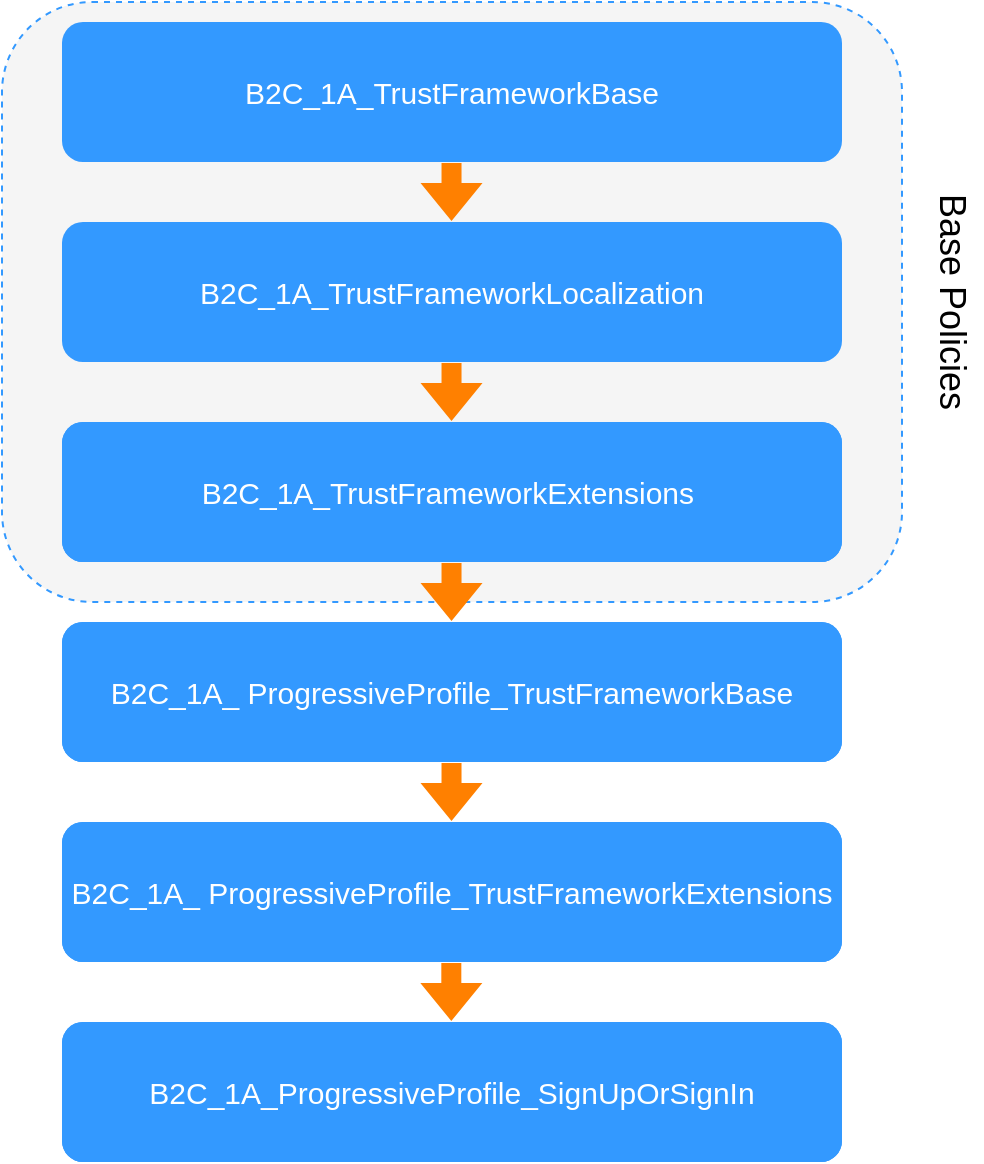 <mxfile version="20.2.3" type="device"><diagram id="7nVB-Ec8TmMA2_E8X8Tx" name="Strona-1"><mxGraphModel dx="1419" dy="1043" grid="1" gridSize="10" guides="1" tooltips="1" connect="1" arrows="1" fold="1" page="1" pageScale="1" pageWidth="827" pageHeight="1169" math="0" shadow="0"><root><mxCell id="0"/><mxCell id="1" parent="0"/><mxCell id="JdEinV2RCAJcEvOe34j1-1" value="" style="rounded=1;whiteSpace=wrap;html=1;fontSize=17;dashed=1;fillColor=#f5f5f5;fontColor=#333333;strokeColor=#3399FF;" vertex="1" parent="1"><mxGeometry x="180" y="290" width="450" height="300" as="geometry"/></mxCell><mxCell id="JdEinV2RCAJcEvOe34j1-7" value="" style="shape=flexArrow;endArrow=classic;html=1;rounded=0;fontColor=none;noLabel=1;labelBackgroundColor=default;labelBorderColor=none;strokeColor=none;fillColor=#FF8000;" edge="1" parent="1"><mxGeometry width="50" height="50" relative="1" as="geometry"><mxPoint x="404.76" y="370" as="sourcePoint"/><mxPoint x="404.76" y="400" as="targetPoint"/></mxGeometry></mxCell><mxCell id="JdEinV2RCAJcEvOe34j1-11" value="Base Policies&lt;br style=&quot;font-size: 18px;&quot;&gt;" style="text;html=1;strokeColor=none;fillColor=none;align=center;verticalAlign=middle;whiteSpace=wrap;rounded=0;rotation=90;fontSize=18;" vertex="1" parent="1"><mxGeometry x="580" y="425" width="150" height="30" as="geometry"/></mxCell><mxCell id="JdEinV2RCAJcEvOe34j1-17" value="" style="shape=flexArrow;endArrow=classic;html=1;rounded=0;fontColor=none;noLabel=1;labelBackgroundColor=default;labelBorderColor=none;strokeColor=none;fillColor=#FF8000;" edge="1" parent="1"><mxGeometry width="50" height="50" relative="1" as="geometry"><mxPoint x="404.76" y="470" as="sourcePoint"/><mxPoint x="404.76" y="500" as="targetPoint"/></mxGeometry></mxCell><mxCell id="JdEinV2RCAJcEvOe34j1-21" value="" style="shape=flexArrow;endArrow=classic;html=1;rounded=0;fontColor=none;noLabel=1;labelBackgroundColor=default;labelBorderColor=none;strokeColor=none;fillColor=#FF8000;" edge="1" parent="1"><mxGeometry width="50" height="50" relative="1" as="geometry"><mxPoint x="404.76" y="570" as="sourcePoint"/><mxPoint x="404.76" y="600" as="targetPoint"/></mxGeometry></mxCell><mxCell id="JdEinV2RCAJcEvOe34j1-23" value="" style="shape=flexArrow;endArrow=classic;html=1;rounded=0;fontColor=none;noLabel=1;labelBackgroundColor=default;labelBorderColor=none;strokeColor=none;fillColor=#FF8000;" edge="1" parent="1"><mxGeometry width="50" height="50" relative="1" as="geometry"><mxPoint x="404.76" y="670" as="sourcePoint"/><mxPoint x="404.76" y="700" as="targetPoint"/></mxGeometry></mxCell><mxCell id="JdEinV2RCAJcEvOe34j1-24" value="&lt;span style=&quot;font-style: normal; font-size: 15px;&quot;&gt;B2C_1A_TrustFrameworkBase&lt;/span&gt;" style="rounded=1;whiteSpace=wrap;html=1;fontSize=15;fillColor=#3399FF;strokeColor=none;fontStyle=2;fontColor=#FFFFFF;" vertex="1" parent="1"><mxGeometry x="210" y="300" width="390" height="70" as="geometry"/></mxCell><mxCell id="JdEinV2RCAJcEvOe34j1-25" value="&lt;span style=&quot;font-style: normal; font-size: 15px;&quot;&gt;B2C_1A_TrustFrameworkLocalization&lt;/span&gt;" style="rounded=1;whiteSpace=wrap;html=1;fontSize=15;fillColor=#3399FF;strokeColor=none;fontStyle=2;fontColor=#FFFFFF;" vertex="1" parent="1"><mxGeometry x="210" y="400" width="390" height="70" as="geometry"/></mxCell><mxCell id="JdEinV2RCAJcEvOe34j1-26" value="&lt;span style=&quot;font-style: normal; font-size: 16px;&quot;&gt;B2C_1A_TrustFrameworkExtensions&amp;nbsp;&lt;/span&gt;" style="rounded=1;whiteSpace=wrap;html=1;fontSize=16;fillColor=#3399FF;strokeColor=none;fontStyle=2;fontColor=#FFFFFF;" vertex="1" parent="1"><mxGeometry x="210" y="500" width="390" height="70" as="geometry"/></mxCell><mxCell id="JdEinV2RCAJcEvOe34j1-27" value="&lt;span style=&quot;font-style: normal; font-size: 16px;&quot;&gt;B2C_1A_ProgressiveProfile_SignUpOrSignIn&lt;/span&gt;" style="rounded=1;whiteSpace=wrap;html=1;fontSize=16;fillColor=#3399FF;strokeColor=none;fontStyle=2;fontColor=#FFFFFF;" vertex="1" parent="1"><mxGeometry x="210" y="800" width="390" height="70" as="geometry"/></mxCell><mxCell id="JdEinV2RCAJcEvOe34j1-28" value="&lt;span style=&quot;font-style: normal; font-size: 16px;&quot;&gt;B2C_1A_ ProgressiveProfile_TrustFrameworkExtensions&lt;/span&gt;" style="rounded=1;whiteSpace=wrap;html=1;fontSize=16;fillColor=#3399FF;strokeColor=none;fontStyle=2;fontColor=#FFFFFF;" vertex="1" parent="1"><mxGeometry x="210" y="700" width="390" height="70" as="geometry"/></mxCell><mxCell id="JdEinV2RCAJcEvOe34j1-29" value="&lt;span style=&quot;font-style: normal; font-size: 16px;&quot;&gt;B2C_1A_ ProgressiveProfile_TrustFrameworkBase&lt;/span&gt;" style="rounded=1;whiteSpace=wrap;html=1;fontSize=16;fillColor=#3399FF;strokeColor=none;fontStyle=2;fontColor=#FFFFFF;" vertex="1" parent="1"><mxGeometry x="210" y="600" width="390" height="70" as="geometry"/></mxCell><mxCell id="JdEinV2RCAJcEvOe34j1-33" value="" style="shape=flexArrow;endArrow=classic;html=1;rounded=0;fontColor=none;noLabel=1;labelBackgroundColor=default;labelBorderColor=none;strokeColor=none;fillColor=#FF8000;" edge="1" parent="1"><mxGeometry width="50" height="50" relative="1" as="geometry"><mxPoint x="404.66" y="770" as="sourcePoint"/><mxPoint x="404.66" y="800.0" as="targetPoint"/></mxGeometry></mxCell><mxCell id="JdEinV2RCAJcEvOe34j1-34" value="&lt;span style=&quot;font-style: normal; font-size: 15px;&quot;&gt;B2C_1A_ ProgressiveProfile_TrustFrameworkExtensions&lt;/span&gt;" style="rounded=1;whiteSpace=wrap;html=1;fontSize=15;fillColor=#3399FF;strokeColor=none;fontStyle=2;fontColor=#FFFFFF;" vertex="1" parent="1"><mxGeometry x="210" y="700" width="390" height="70" as="geometry"/></mxCell><mxCell id="JdEinV2RCAJcEvOe34j1-35" value="&lt;span style=&quot;font-style: normal; font-size: 15px;&quot;&gt;B2C_1A_ProgressiveProfile_SignUpOrSignIn&lt;/span&gt;" style="rounded=1;whiteSpace=wrap;html=1;fontSize=15;fillColor=#3399FF;strokeColor=none;fontStyle=2;fontColor=#FFFFFF;" vertex="1" parent="1"><mxGeometry x="210" y="800" width="390" height="70" as="geometry"/></mxCell><mxCell id="JdEinV2RCAJcEvOe34j1-36" value="&lt;span style=&quot;font-style: normal; font-size: 15px;&quot;&gt;B2C_1A_ ProgressiveProfile_TrustFrameworkBase&lt;/span&gt;" style="rounded=1;whiteSpace=wrap;html=1;fontSize=15;fillColor=#3399FF;strokeColor=none;fontStyle=2;fontColor=#FFFFFF;" vertex="1" parent="1"><mxGeometry x="210" y="600" width="390" height="70" as="geometry"/></mxCell><mxCell id="JdEinV2RCAJcEvOe34j1-37" value="&lt;span style=&quot;font-style: normal; font-size: 15px;&quot;&gt;B2C_1A_TrustFrameworkExtensions&amp;nbsp;&lt;/span&gt;" style="rounded=1;whiteSpace=wrap;html=1;fontSize=15;fillColor=#3399FF;strokeColor=none;fontStyle=2;fontColor=#FFFFFF;" vertex="1" parent="1"><mxGeometry x="210" y="500" width="390" height="70" as="geometry"/></mxCell></root></mxGraphModel></diagram></mxfile>